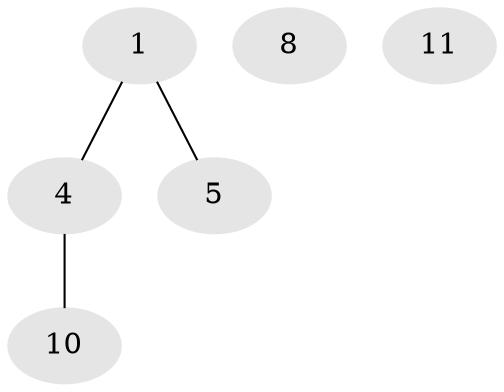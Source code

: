 // Generated by graph-tools (version 1.1) at 2025/46/02/15/25 05:46:28]
// undirected, 6 vertices, 3 edges
graph export_dot {
graph [start="1"]
  node [color=gray90,style=filled];
  1 [super="+2+3"];
  4 [super="+7"];
  5 [super="+9+19"];
  8 [super="+7+15+20"];
  10 [super="+14+18"];
  11 [super="+6+13+16"];
  1 -- 4;
  1 -- 5;
  4 -- 10;
}
